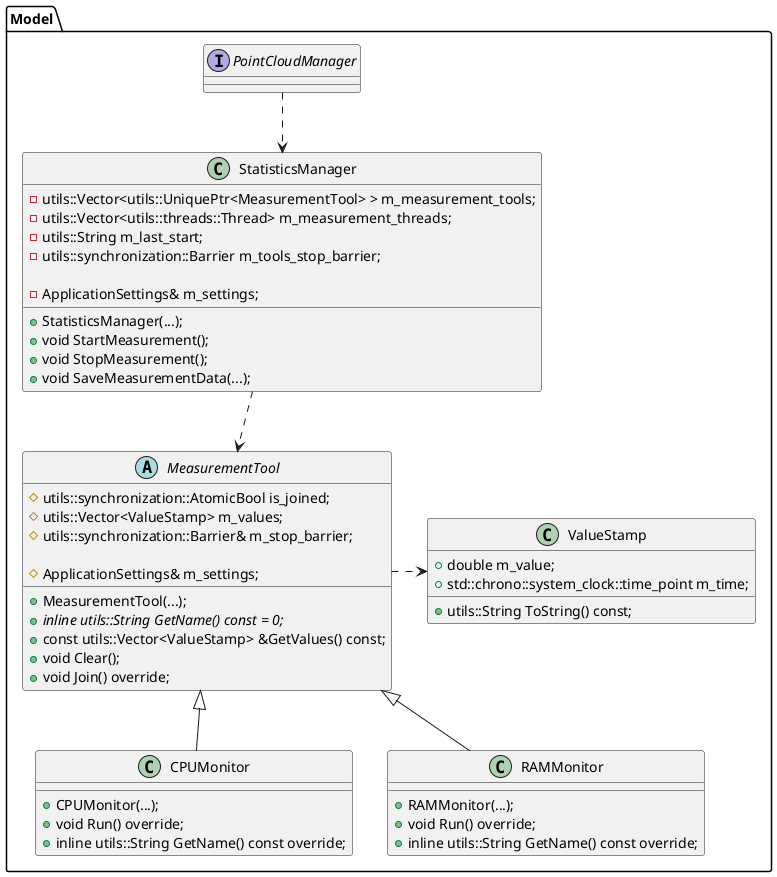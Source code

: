 @startuml


package "Model" {	

	class StatisticsManager	{
	  +StatisticsManager(...);
	  +void StartMeasurement();
	  +void StopMeasurement();
	  +void SaveMeasurementData(...);

	  -utils::Vector<utils::UniquePtr<MeasurementTool> > m_measurement_tools;
	  -utils::Vector<utils::threads::Thread> m_measurement_threads;
	  -utils::String m_last_start;
	  -utils::synchronization::Barrier m_tools_stop_barrier;

	  -ApplicationSettings& m_settings;
	}


	class ValueStamp {
	  +utils::String ToString() const;
	  +double m_value;
	  +std::chrono::system_clock::time_point m_time;
	}

	abstract class MeasurementTool {
	  +MeasurementTool(...);
	  +{abstract}  inline utils::String GetName() const = 0;
	  +const utils::Vector<ValueStamp> &GetValues() const;
	  +void Clear();
	  +void Join() override;
	
	  #utils::synchronization::AtomicBool is_joined;
	  #utils::Vector<ValueStamp> m_values;
	  #utils::synchronization::Barrier& m_stop_barrier;

	  #ApplicationSettings& m_settings;
	}

	class CPUMonitor {
	  +CPUMonitor(...);
	  +void Run() override;
	  +inline utils::String GetName() const override;
	}

	class RAMMonitor {
	  +RAMMonitor(...);
	  +void Run() override;
	  +inline utils::String GetName() const override;
	}

	interface PointCloudManager {
	}
}

PointCloudManager ..> StatisticsManager
StatisticsManager ..> MeasurementTool 

MeasurementTool <|-- CPUMonitor
MeasurementTool <|-- RAMMonitor
MeasurementTool .r.> ValueStamp


@enduml